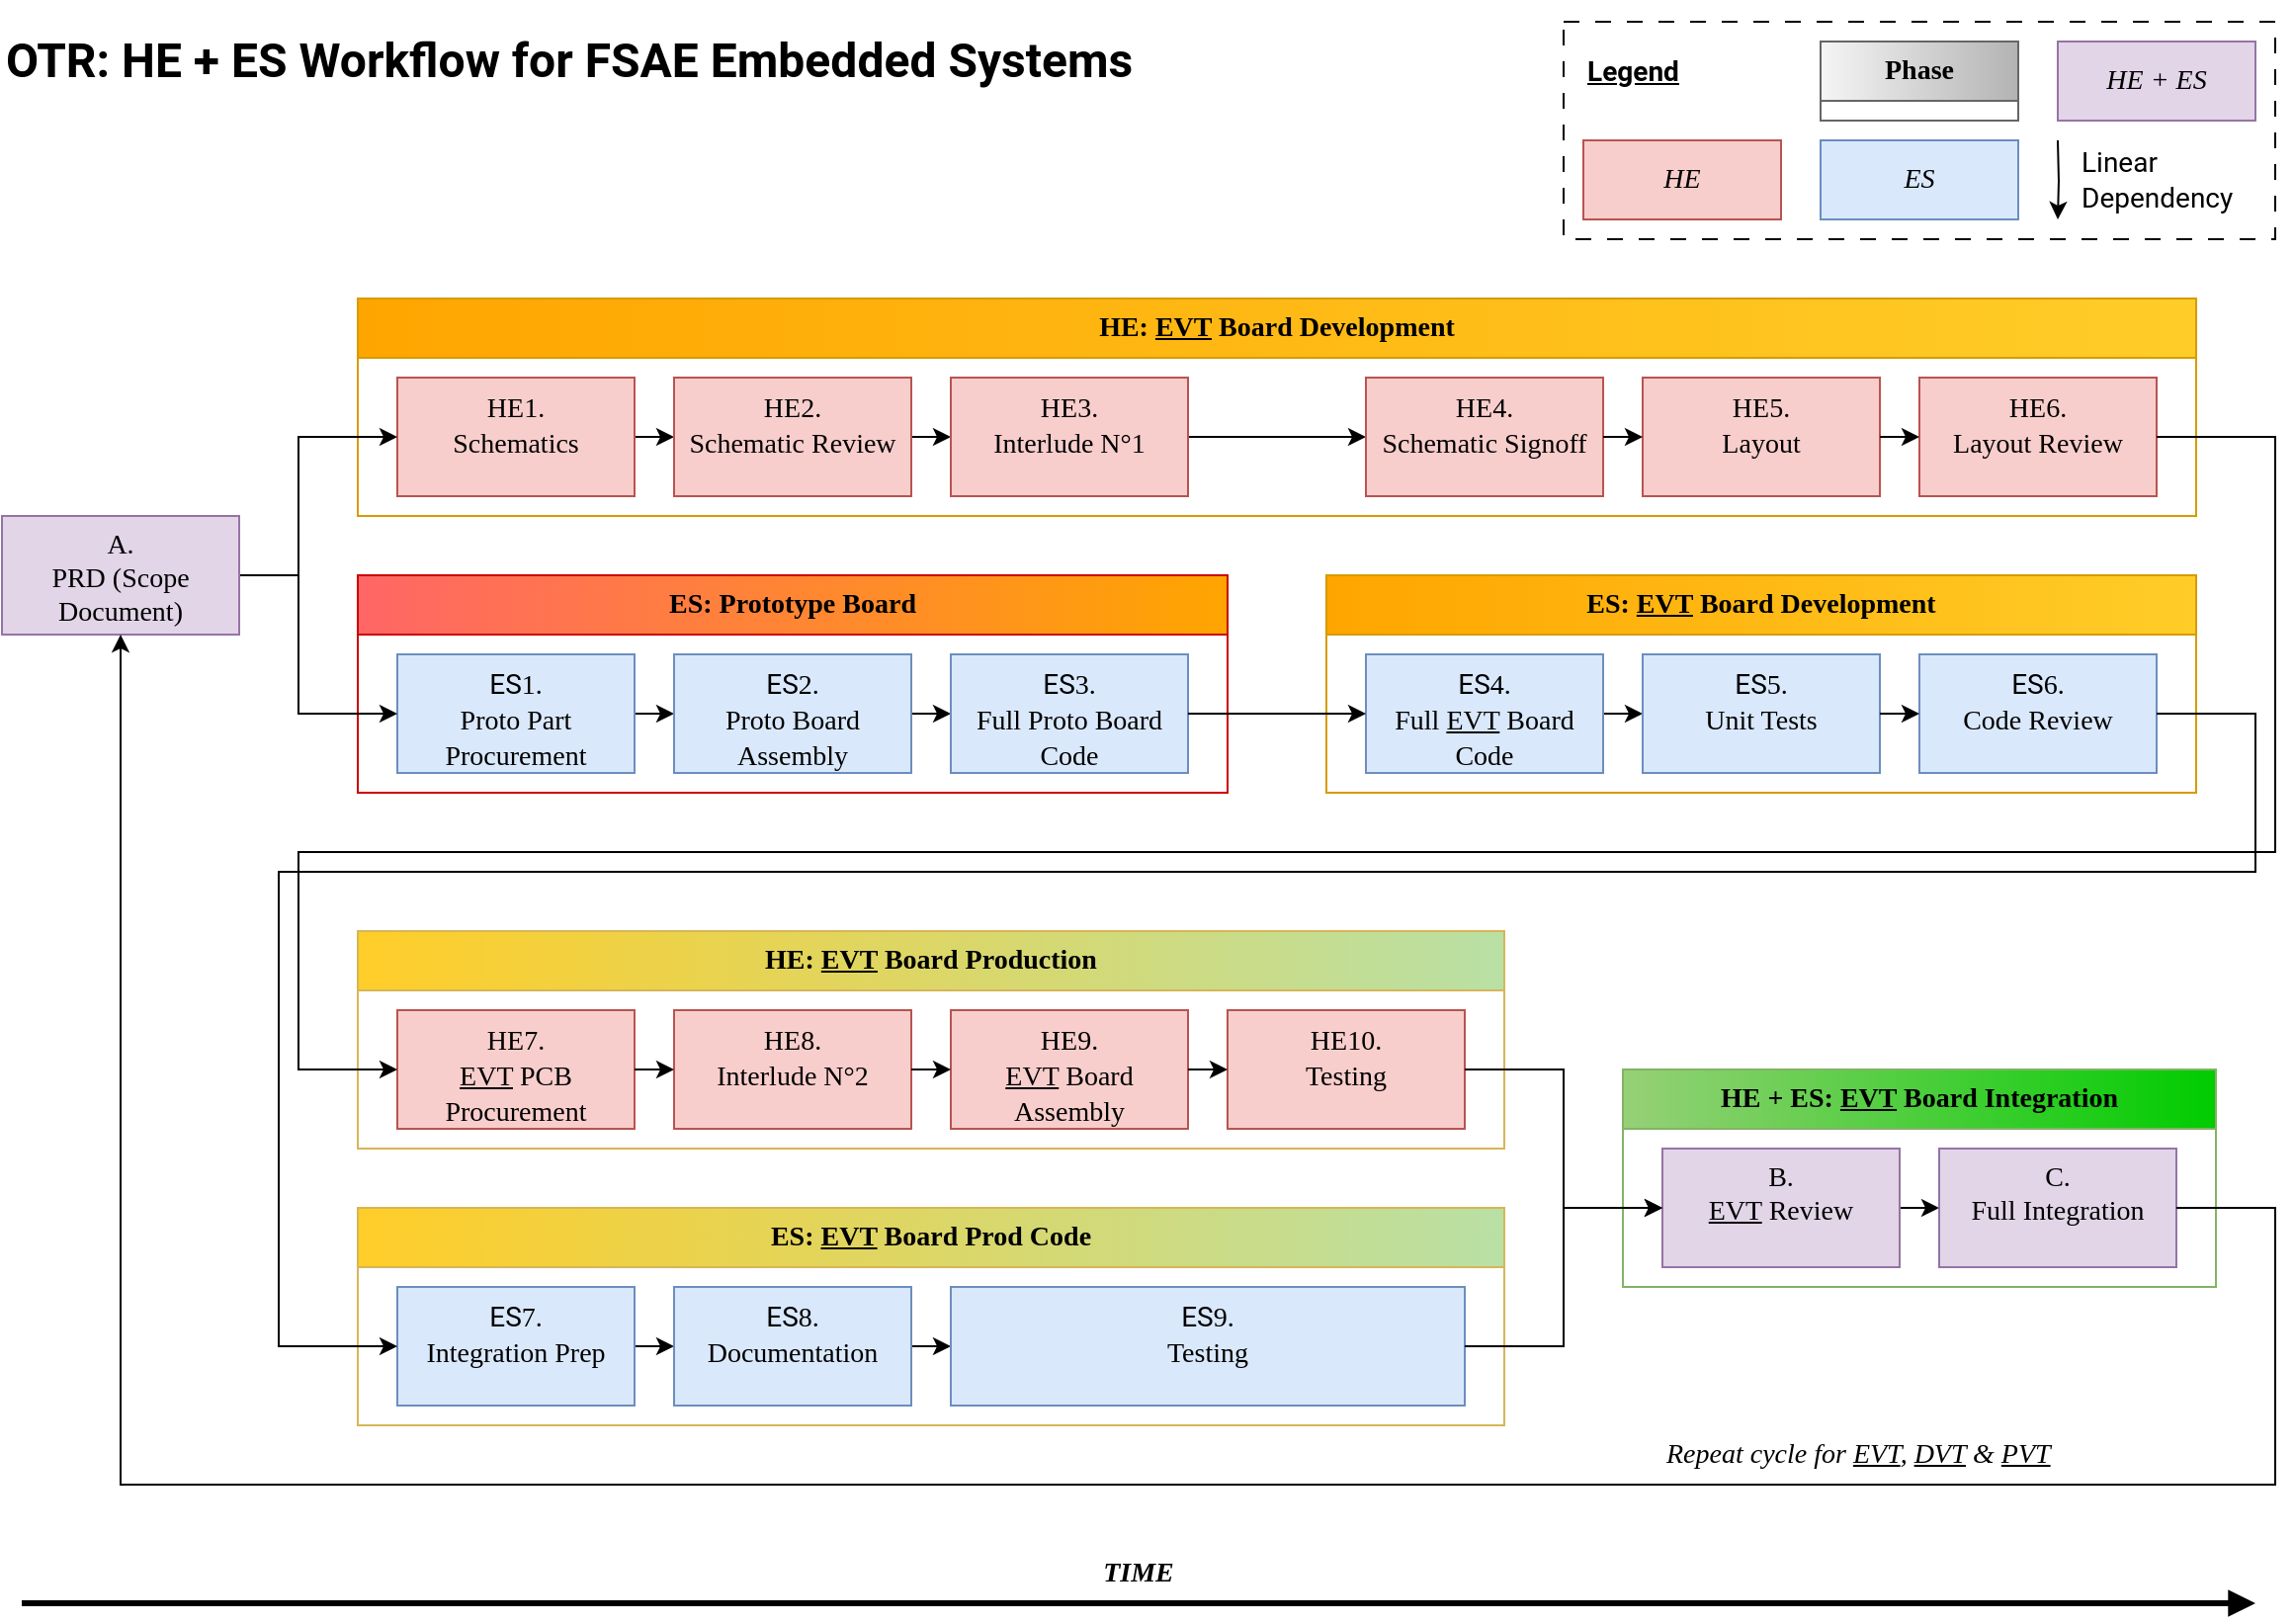 <mxfile version="21.7.2" type="device">
  <diagram name="Page-1" id="mjspA0PIAPkoLd376Tkk">
    <mxGraphModel dx="1434" dy="746" grid="1" gridSize="10" guides="1" tooltips="1" connect="1" arrows="1" fold="1" page="1" pageScale="1" pageWidth="1169" pageHeight="827" math="0" shadow="0">
      <root>
        <mxCell id="0" />
        <mxCell id="1" parent="0" />
        <mxCell id="IAMInaEh3-bJ36sQtGoJ-46" value="ES: Prototype Board" style="swimlane;whiteSpace=wrap;html=1;fontSize=14;fontFamily=JetBrains Mono;fontSource=https%3A%2F%2Ffonts.googleapis.com%2Fcss%3Ffamily%3DJetBrains%2BMono;fillColor=#FFA500;strokeColor=#CC0000;startSize=30;gradientColor=#FF6666;gradientDirection=west;" parent="1" vertex="1">
          <mxGeometry x="190" y="290" width="440" height="110" as="geometry" />
        </mxCell>
        <mxCell id="IAMInaEh3-bJ36sQtGoJ-47" style="edgeStyle=orthogonalEdgeStyle;rounded=0;orthogonalLoop=1;jettySize=auto;html=1;exitX=1;exitY=0.5;exitDx=0;exitDy=0;entryX=0;entryY=0.5;entryDx=0;entryDy=0;" parent="IAMInaEh3-bJ36sQtGoJ-46" edge="1">
          <mxGeometry relative="1" as="geometry">
            <mxPoint x="140" y="70" as="sourcePoint" />
          </mxGeometry>
        </mxCell>
        <mxCell id="IAMInaEh3-bJ36sQtGoJ-49" style="edgeStyle=orthogonalEdgeStyle;rounded=0;orthogonalLoop=1;jettySize=auto;html=1;exitX=1;exitY=0.5;exitDx=0;exitDy=0;entryX=0;entryY=0.5;entryDx=0;entryDy=0;" parent="IAMInaEh3-bJ36sQtGoJ-46" edge="1">
          <mxGeometry relative="1" as="geometry">
            <mxPoint x="280" y="70" as="sourcePoint" />
          </mxGeometry>
        </mxCell>
        <mxCell id="IAMInaEh3-bJ36sQtGoJ-51" style="edgeStyle=orthogonalEdgeStyle;rounded=0;orthogonalLoop=1;jettySize=auto;html=1;exitX=1;exitY=0.5;exitDx=0;exitDy=0;entryX=0;entryY=0.5;entryDx=0;entryDy=0;" parent="IAMInaEh3-bJ36sQtGoJ-46" edge="1">
          <mxGeometry relative="1" as="geometry">
            <mxPoint x="420" y="70" as="sourcePoint" />
          </mxGeometry>
        </mxCell>
        <mxCell id="IAMInaEh3-bJ36sQtGoJ-54" style="edgeStyle=orthogonalEdgeStyle;rounded=0;orthogonalLoop=1;jettySize=auto;html=1;exitX=1;exitY=0.5;exitDx=0;exitDy=0;entryX=0;entryY=0.5;entryDx=0;entryDy=0;" parent="IAMInaEh3-bJ36sQtGoJ-46" edge="1">
          <mxGeometry relative="1" as="geometry">
            <mxPoint x="140" y="70" as="sourcePoint" />
          </mxGeometry>
        </mxCell>
        <mxCell id="IAMInaEh3-bJ36sQtGoJ-55" style="edgeStyle=orthogonalEdgeStyle;rounded=0;orthogonalLoop=1;jettySize=auto;html=1;exitX=1;exitY=0.5;exitDx=0;exitDy=0;entryX=0;entryY=0.5;entryDx=0;entryDy=0;" parent="IAMInaEh3-bJ36sQtGoJ-46" edge="1">
          <mxGeometry relative="1" as="geometry">
            <mxPoint x="280" y="70" as="sourcePoint" />
          </mxGeometry>
        </mxCell>
        <mxCell id="IAMInaEh3-bJ36sQtGoJ-56" style="edgeStyle=orthogonalEdgeStyle;rounded=0;orthogonalLoop=1;jettySize=auto;html=1;exitX=1;exitY=0.5;exitDx=0;exitDy=0;entryX=0;entryY=0.5;entryDx=0;entryDy=0;" parent="IAMInaEh3-bJ36sQtGoJ-46" edge="1">
          <mxGeometry relative="1" as="geometry">
            <mxPoint x="420" y="70" as="sourcePoint" />
          </mxGeometry>
        </mxCell>
        <mxCell id="gZYuaLEMHwlyxASo5A55-27" style="edgeStyle=orthogonalEdgeStyle;rounded=0;orthogonalLoop=1;jettySize=auto;html=1;exitX=1;exitY=0.5;exitDx=0;exitDy=0;entryX=0;entryY=0.5;entryDx=0;entryDy=0;" parent="IAMInaEh3-bJ36sQtGoJ-46" source="IAMInaEh3-bJ36sQtGoJ-8" target="IAMInaEh3-bJ36sQtGoJ-69" edge="1">
          <mxGeometry relative="1" as="geometry" />
        </mxCell>
        <mxCell id="IAMInaEh3-bJ36sQtGoJ-8" value="&lt;div&gt;ES&lt;font data-font-src=&quot;https://fonts.googleapis.com/css?family=JetBrains+Mono&quot; face=&quot;JetBrains Mono&quot; style=&quot;font-size: 14px;&quot;&gt;1.&lt;/font&gt;&lt;/div&gt;&lt;div&gt;&lt;font data-font-src=&quot;https://fonts.googleapis.com/css?family=JetBrains+Mono&quot; face=&quot;JetBrains Mono&quot; style=&quot;font-size: 14px;&quot;&gt;Proto Part Procurement&lt;br&gt;&lt;/font&gt;&lt;/div&gt;" style="rounded=0;whiteSpace=wrap;html=1;fontFamily=Roboto;fontSource=https%3A%2F%2Ffonts.googleapis.com%2Fcss%3Ffamily%3DRoboto;fontSize=14;fillColor=#dae8fc;strokeColor=#6c8ebf;spacingRight=1;spacingBottom=0;spacingLeft=1;verticalAlign=top;spacing=2;" parent="IAMInaEh3-bJ36sQtGoJ-46" vertex="1">
          <mxGeometry x="20" y="40" width="120" height="60" as="geometry" />
        </mxCell>
        <mxCell id="IAMInaEh3-bJ36sQtGoJ-77" style="edgeStyle=orthogonalEdgeStyle;rounded=0;orthogonalLoop=1;jettySize=auto;html=1;exitX=1;exitY=0.5;exitDx=0;exitDy=0;entryX=0;entryY=0.5;entryDx=0;entryDy=0;" parent="IAMInaEh3-bJ36sQtGoJ-46" source="IAMInaEh3-bJ36sQtGoJ-69" target="IAMInaEh3-bJ36sQtGoJ-76" edge="1">
          <mxGeometry relative="1" as="geometry" />
        </mxCell>
        <mxCell id="IAMInaEh3-bJ36sQtGoJ-69" value="&lt;div&gt;ES&lt;font data-font-src=&quot;https://fonts.googleapis.com/css?family=JetBrains+Mono&quot; face=&quot;JetBrains Mono&quot; style=&quot;font-size: 14px;&quot;&gt;2.&lt;/font&gt;&lt;/div&gt;&lt;div&gt;&lt;font data-font-src=&quot;https://fonts.googleapis.com/css?family=JetBrains+Mono&quot; face=&quot;JetBrains Mono&quot; style=&quot;font-size: 14px;&quot;&gt;Proto Board Assembly&lt;/font&gt;&lt;/div&gt;" style="rounded=0;whiteSpace=wrap;html=1;fontFamily=Roboto;fontSource=https%3A%2F%2Ffonts.googleapis.com%2Fcss%3Ffamily%3DRoboto;fontSize=14;fillColor=#dae8fc;strokeColor=#6c8ebf;spacingRight=1;spacingBottom=0;spacingLeft=1;verticalAlign=top;spacing=2;" parent="IAMInaEh3-bJ36sQtGoJ-46" vertex="1">
          <mxGeometry x="160" y="40" width="120" height="60" as="geometry" />
        </mxCell>
        <mxCell id="IAMInaEh3-bJ36sQtGoJ-76" value="&lt;div&gt;ES&lt;font data-font-src=&quot;https://fonts.googleapis.com/css?family=JetBrains+Mono&quot; face=&quot;JetBrains Mono&quot; style=&quot;font-size: 14px;&quot;&gt;3.&lt;/font&gt;&lt;/div&gt;&lt;div&gt;&lt;font data-font-src=&quot;https://fonts.googleapis.com/css?family=JetBrains+Mono&quot; face=&quot;JetBrains Mono&quot; style=&quot;font-size: 14px;&quot;&gt;Full Proto Board Code&lt;/font&gt;&lt;/div&gt;" style="rounded=0;whiteSpace=wrap;html=1;fontFamily=Roboto;fontSource=https%3A%2F%2Ffonts.googleapis.com%2Fcss%3Ffamily%3DRoboto;fontSize=14;fillColor=#dae8fc;strokeColor=#6c8ebf;spacingRight=1;spacingBottom=0;spacingLeft=1;verticalAlign=top;spacing=2;" parent="IAMInaEh3-bJ36sQtGoJ-46" vertex="1">
          <mxGeometry x="300" y="40" width="120" height="60" as="geometry" />
        </mxCell>
        <mxCell id="IAMInaEh3-bJ36sQtGoJ-81" style="edgeStyle=orthogonalEdgeStyle;rounded=0;orthogonalLoop=1;jettySize=auto;html=1;exitX=1;exitY=0.5;exitDx=0;exitDy=0;entryX=0;entryY=0.5;entryDx=0;entryDy=0;" parent="IAMInaEh3-bJ36sQtGoJ-46" edge="1">
          <mxGeometry relative="1" as="geometry">
            <mxPoint x="720" y="70" as="targetPoint" />
          </mxGeometry>
        </mxCell>
        <mxCell id="IAMInaEh3-bJ36sQtGoJ-7" value="HE: &lt;u&gt;EVT&lt;/u&gt; &lt;font face=&quot;JetBrains Mono&quot;&gt;Board&lt;/font&gt; Development" style="swimlane;whiteSpace=wrap;html=1;fontSize=14;fontFamily=JetBrains Mono;fontSource=https%3A%2F%2Ffonts.googleapis.com%2Fcss%3Ffamily%3DJetBrains%2BMono;fillColor=#ffcd28;strokeColor=#d79b00;startSize=30;gradientColor=#FFA500;gradientDirection=west;" parent="1" vertex="1">
          <mxGeometry x="190" y="150" width="930" height="110" as="geometry" />
        </mxCell>
        <mxCell id="IAMInaEh3-bJ36sQtGoJ-29" style="edgeStyle=orthogonalEdgeStyle;rounded=0;orthogonalLoop=1;jettySize=auto;html=1;exitX=1;exitY=0.5;exitDx=0;exitDy=0;entryX=0;entryY=0.5;entryDx=0;entryDy=0;" parent="IAMInaEh3-bJ36sQtGoJ-7" source="IAMInaEh3-bJ36sQtGoJ-3" target="IAMInaEh3-bJ36sQtGoJ-26" edge="1">
          <mxGeometry relative="1" as="geometry" />
        </mxCell>
        <mxCell id="IAMInaEh3-bJ36sQtGoJ-3" value="&lt;div&gt;&lt;font data-font-src=&quot;https://fonts.googleapis.com/css?family=JetBrains+Mono&quot; face=&quot;JetBrains Mono&quot; style=&quot;font-size: 14px;&quot;&gt;HE1.&lt;/font&gt;&lt;/div&gt;&lt;div&gt;&lt;font data-font-src=&quot;https://fonts.googleapis.com/css?family=JetBrains+Mono&quot; face=&quot;JetBrains Mono&quot; style=&quot;font-size: 14px;&quot;&gt;Schematics&lt;/font&gt;&lt;/div&gt;" style="rounded=0;whiteSpace=wrap;html=1;fontFamily=Roboto;fontSource=https%3A%2F%2Ffonts.googleapis.com%2Fcss%3Ffamily%3DRoboto;fontSize=14;fillColor=#f8cecc;strokeColor=#b85450;spacingRight=1;spacingBottom=0;spacingLeft=1;verticalAlign=top;spacing=2;" parent="IAMInaEh3-bJ36sQtGoJ-7" vertex="1">
          <mxGeometry x="20" y="40" width="120" height="60" as="geometry" />
        </mxCell>
        <mxCell id="IAMInaEh3-bJ36sQtGoJ-30" style="edgeStyle=orthogonalEdgeStyle;rounded=0;orthogonalLoop=1;jettySize=auto;html=1;exitX=1;exitY=0.5;exitDx=0;exitDy=0;entryX=0;entryY=0.5;entryDx=0;entryDy=0;" parent="IAMInaEh3-bJ36sQtGoJ-7" source="IAMInaEh3-bJ36sQtGoJ-26" target="IAMInaEh3-bJ36sQtGoJ-27" edge="1">
          <mxGeometry relative="1" as="geometry" />
        </mxCell>
        <mxCell id="IAMInaEh3-bJ36sQtGoJ-26" value="&lt;div&gt;&lt;font data-font-src=&quot;https://fonts.googleapis.com/css?family=JetBrains+Mono&quot; face=&quot;JetBrains Mono&quot; style=&quot;font-size: 14px;&quot;&gt;HE2.&lt;/font&gt;&lt;/div&gt;&lt;div&gt;&lt;font data-font-src=&quot;https://fonts.googleapis.com/css?family=JetBrains+Mono&quot; face=&quot;JetBrains Mono&quot; style=&quot;font-size: 14px;&quot;&gt;Schematic Review&lt;/font&gt;&lt;/div&gt;" style="rounded=0;whiteSpace=wrap;html=1;fontFamily=Roboto;fontSource=https%3A%2F%2Ffonts.googleapis.com%2Fcss%3Ffamily%3DRoboto;fontSize=14;fillColor=#f8cecc;strokeColor=#b85450;spacingRight=1;spacingBottom=0;spacingLeft=1;verticalAlign=top;spacing=2;" parent="IAMInaEh3-bJ36sQtGoJ-7" vertex="1">
          <mxGeometry x="160" y="40" width="120" height="60" as="geometry" />
        </mxCell>
        <mxCell id="IAMInaEh3-bJ36sQtGoJ-35" style="edgeStyle=orthogonalEdgeStyle;rounded=0;orthogonalLoop=1;jettySize=auto;html=1;exitX=1;exitY=0.5;exitDx=0;exitDy=0;entryX=0;entryY=0.5;entryDx=0;entryDy=0;" parent="IAMInaEh3-bJ36sQtGoJ-7" source="IAMInaEh3-bJ36sQtGoJ-27" target="IAMInaEh3-bJ36sQtGoJ-28" edge="1">
          <mxGeometry relative="1" as="geometry" />
        </mxCell>
        <mxCell id="IAMInaEh3-bJ36sQtGoJ-27" value="&lt;div&gt;&lt;font face=&quot;JetBrains Mono&quot;&gt;HE3.&lt;/font&gt;&lt;/div&gt;&lt;div&gt;&lt;font face=&quot;JetBrains Mono&quot;&gt;Interlude N°1&lt;/font&gt;&lt;/div&gt;" style="rounded=0;whiteSpace=wrap;html=1;fontFamily=Roboto;fontSource=https%3A%2F%2Ffonts.googleapis.com%2Fcss%3Ffamily%3DRoboto;fontSize=14;fillColor=#f8cecc;strokeColor=#b85450;spacingRight=1;spacingBottom=0;spacingLeft=1;verticalAlign=top;spacing=2;" parent="IAMInaEh3-bJ36sQtGoJ-7" vertex="1">
          <mxGeometry x="300" y="40" width="120" height="60" as="geometry" />
        </mxCell>
        <mxCell id="IAMInaEh3-bJ36sQtGoJ-28" value="&lt;div&gt;&lt;font face=&quot;JetBrains Mono&quot;&gt;HE4.&lt;/font&gt;&lt;/div&gt;&lt;div&gt;&lt;font face=&quot;JetBrains Mono&quot;&gt;Schematic Signoff&lt;/font&gt;&lt;/div&gt;" style="rounded=0;whiteSpace=wrap;html=1;fontFamily=Roboto;fontSource=https%3A%2F%2Ffonts.googleapis.com%2Fcss%3Ffamily%3DRoboto;fontSize=14;fillColor=#f8cecc;strokeColor=#b85450;spacingRight=1;spacingBottom=0;spacingLeft=1;verticalAlign=top;spacing=2;" parent="IAMInaEh3-bJ36sQtGoJ-7" vertex="1">
          <mxGeometry x="510" y="40" width="120" height="60" as="geometry" />
        </mxCell>
        <mxCell id="IAMInaEh3-bJ36sQtGoJ-33" value="&lt;div&gt;&lt;font face=&quot;JetBrains Mono&quot;&gt;HE5.&lt;/font&gt;&lt;/div&gt;&lt;div&gt;&lt;font face=&quot;JetBrains Mono&quot;&gt;Layout&lt;/font&gt;&lt;/div&gt;" style="rounded=0;whiteSpace=wrap;html=1;fontFamily=Roboto;fontSource=https%3A%2F%2Ffonts.googleapis.com%2Fcss%3Ffamily%3DRoboto;fontSize=14;fillColor=#f8cecc;strokeColor=#b85450;spacingRight=1;spacingBottom=0;spacingLeft=1;verticalAlign=top;spacing=2;" parent="IAMInaEh3-bJ36sQtGoJ-7" vertex="1">
          <mxGeometry x="650" y="40" width="120" height="60" as="geometry" />
        </mxCell>
        <mxCell id="IAMInaEh3-bJ36sQtGoJ-36" style="edgeStyle=orthogonalEdgeStyle;rounded=0;orthogonalLoop=1;jettySize=auto;html=1;exitX=1;exitY=0.5;exitDx=0;exitDy=0;entryX=0;entryY=0.5;entryDx=0;entryDy=0;" parent="IAMInaEh3-bJ36sQtGoJ-7" source="IAMInaEh3-bJ36sQtGoJ-28" target="IAMInaEh3-bJ36sQtGoJ-33" edge="1">
          <mxGeometry relative="1" as="geometry" />
        </mxCell>
        <mxCell id="IAMInaEh3-bJ36sQtGoJ-34" value="&lt;div&gt;&lt;font face=&quot;JetBrains Mono&quot;&gt;HE6.&lt;/font&gt;&lt;/div&gt;&lt;div&gt;&lt;font face=&quot;JetBrains Mono&quot;&gt;Layout Review&lt;/font&gt;&lt;/div&gt;" style="rounded=0;whiteSpace=wrap;html=1;fontFamily=Roboto;fontSource=https%3A%2F%2Ffonts.googleapis.com%2Fcss%3Ffamily%3DRoboto;fontSize=14;fillColor=#f8cecc;strokeColor=#b85450;spacingRight=1;spacingBottom=0;spacingLeft=1;verticalAlign=top;spacing=2;" parent="IAMInaEh3-bJ36sQtGoJ-7" vertex="1">
          <mxGeometry x="790" y="40" width="120" height="60" as="geometry" />
        </mxCell>
        <mxCell id="IAMInaEh3-bJ36sQtGoJ-37" style="edgeStyle=orthogonalEdgeStyle;rounded=0;orthogonalLoop=1;jettySize=auto;html=1;exitX=1;exitY=0.5;exitDx=0;exitDy=0;entryX=0;entryY=0.5;entryDx=0;entryDy=0;" parent="IAMInaEh3-bJ36sQtGoJ-7" source="IAMInaEh3-bJ36sQtGoJ-33" target="IAMInaEh3-bJ36sQtGoJ-34" edge="1">
          <mxGeometry relative="1" as="geometry" />
        </mxCell>
        <mxCell id="IAMInaEh3-bJ36sQtGoJ-58" value="HE: &lt;u&gt;EVT&lt;/u&gt; &lt;font face=&quot;JetBrains Mono&quot;&gt;Board Production&lt;br&gt;&lt;/font&gt;" style="swimlane;whiteSpace=wrap;html=1;fontSize=14;fontFamily=JetBrains Mono;fontSource=https%3A%2F%2Ffonts.googleapis.com%2Fcss%3Ffamily%3DJetBrains%2BMono;fillColor=#B9E0A5;strokeColor=#d6b656;startSize=30;gradientColor=#FFCD28;gradientDirection=west;" parent="1" vertex="1">
          <mxGeometry x="190" y="470" width="580" height="110" as="geometry" />
        </mxCell>
        <mxCell id="IAMInaEh3-bJ36sQtGoJ-59" style="edgeStyle=orthogonalEdgeStyle;rounded=0;orthogonalLoop=1;jettySize=auto;html=1;exitX=1;exitY=0.5;exitDx=0;exitDy=0;entryX=0;entryY=0.5;entryDx=0;entryDy=0;" parent="IAMInaEh3-bJ36sQtGoJ-58" edge="1">
          <mxGeometry relative="1" as="geometry">
            <mxPoint x="140" y="70" as="sourcePoint" />
          </mxGeometry>
        </mxCell>
        <mxCell id="IAMInaEh3-bJ36sQtGoJ-60" style="edgeStyle=orthogonalEdgeStyle;rounded=0;orthogonalLoop=1;jettySize=auto;html=1;exitX=1;exitY=0.5;exitDx=0;exitDy=0;entryX=0;entryY=0.5;entryDx=0;entryDy=0;" parent="IAMInaEh3-bJ36sQtGoJ-58" edge="1">
          <mxGeometry relative="1" as="geometry">
            <mxPoint x="280" y="70" as="sourcePoint" />
          </mxGeometry>
        </mxCell>
        <mxCell id="IAMInaEh3-bJ36sQtGoJ-61" style="edgeStyle=orthogonalEdgeStyle;rounded=0;orthogonalLoop=1;jettySize=auto;html=1;exitX=1;exitY=0.5;exitDx=0;exitDy=0;entryX=0;entryY=0.5;entryDx=0;entryDy=0;" parent="IAMInaEh3-bJ36sQtGoJ-58" edge="1">
          <mxGeometry relative="1" as="geometry">
            <mxPoint x="420" y="70" as="sourcePoint" />
          </mxGeometry>
        </mxCell>
        <mxCell id="IAMInaEh3-bJ36sQtGoJ-62" value="&lt;div&gt;&lt;font face=&quot;JetBrains Mono&quot;&gt;HE7.&lt;/font&gt;&lt;/div&gt;&lt;div&gt;&lt;font face=&quot;JetBrains Mono&quot;&gt;&lt;u&gt;EVT&lt;/u&gt; PCB Procurement&lt;br&gt;&lt;/font&gt;&lt;/div&gt;" style="rounded=0;whiteSpace=wrap;html=1;fontFamily=Roboto;fontSource=https%3A%2F%2Ffonts.googleapis.com%2Fcss%3Ffamily%3DRoboto;fontSize=14;fillColor=#f8cecc;strokeColor=#b85450;spacingRight=1;spacingBottom=0;spacingLeft=1;verticalAlign=top;spacing=2;" parent="IAMInaEh3-bJ36sQtGoJ-58" vertex="1">
          <mxGeometry x="20" y="40" width="120" height="60" as="geometry" />
        </mxCell>
        <mxCell id="IAMInaEh3-bJ36sQtGoJ-63" value="&lt;div&gt;&lt;font face=&quot;JetBrains Mono&quot;&gt;HE8.&lt;/font&gt;&lt;/div&gt;&lt;div&gt;&lt;font face=&quot;JetBrains Mono&quot;&gt;Interlude N°2&lt;/font&gt;&lt;/div&gt;" style="rounded=0;whiteSpace=wrap;html=1;fontFamily=Roboto;fontSource=https%3A%2F%2Ffonts.googleapis.com%2Fcss%3Ffamily%3DRoboto;fontSize=14;fillColor=#f8cecc;strokeColor=#b85450;spacingRight=1;spacingBottom=0;spacingLeft=1;verticalAlign=top;spacing=2;" parent="IAMInaEh3-bJ36sQtGoJ-58" vertex="1">
          <mxGeometry x="160" y="40" width="120" height="60" as="geometry" />
        </mxCell>
        <mxCell id="IAMInaEh3-bJ36sQtGoJ-64" style="edgeStyle=orthogonalEdgeStyle;rounded=0;orthogonalLoop=1;jettySize=auto;html=1;exitX=1;exitY=0.5;exitDx=0;exitDy=0;entryX=0;entryY=0.5;entryDx=0;entryDy=0;" parent="IAMInaEh3-bJ36sQtGoJ-58" source="IAMInaEh3-bJ36sQtGoJ-62" target="IAMInaEh3-bJ36sQtGoJ-63" edge="1">
          <mxGeometry relative="1" as="geometry" />
        </mxCell>
        <mxCell id="IAMInaEh3-bJ36sQtGoJ-65" value="&lt;div&gt;&lt;font face=&quot;JetBrains Mono&quot;&gt;HE9.&lt;/font&gt;&lt;/div&gt;&lt;div&gt;&lt;font face=&quot;JetBrains Mono&quot;&gt;&lt;u&gt;EVT&lt;/u&gt; Board &lt;/font&gt;&lt;font face=&quot;JetBrains Mono&quot;&gt;Assembly&lt;/font&gt;&lt;/div&gt;" style="rounded=0;whiteSpace=wrap;html=1;fontFamily=Roboto;fontSource=https%3A%2F%2Ffonts.googleapis.com%2Fcss%3Ffamily%3DRoboto;fontSize=14;fillColor=#f8cecc;strokeColor=#b85450;spacingRight=1;spacingBottom=0;spacingLeft=1;verticalAlign=top;spacing=2;" parent="IAMInaEh3-bJ36sQtGoJ-58" vertex="1">
          <mxGeometry x="300" y="40" width="120" height="60" as="geometry" />
        </mxCell>
        <mxCell id="IAMInaEh3-bJ36sQtGoJ-66" style="edgeStyle=orthogonalEdgeStyle;rounded=0;orthogonalLoop=1;jettySize=auto;html=1;exitX=1;exitY=0.5;exitDx=0;exitDy=0;entryX=0;entryY=0.5;entryDx=0;entryDy=0;" parent="IAMInaEh3-bJ36sQtGoJ-58" source="IAMInaEh3-bJ36sQtGoJ-63" target="IAMInaEh3-bJ36sQtGoJ-65" edge="1">
          <mxGeometry relative="1" as="geometry" />
        </mxCell>
        <mxCell id="IAMInaEh3-bJ36sQtGoJ-67" value="&lt;div&gt;&lt;font face=&quot;JetBrains Mono&quot;&gt;HE10.&lt;/font&gt;&lt;/div&gt;&lt;div&gt;&lt;font face=&quot;JetBrains Mono&quot;&gt;Testing&lt;/font&gt;&lt;/div&gt;" style="rounded=0;whiteSpace=wrap;html=1;fontFamily=Roboto;fontSource=https%3A%2F%2Ffonts.googleapis.com%2Fcss%3Ffamily%3DRoboto;fontSize=14;fillColor=#f8cecc;strokeColor=#b85450;spacingRight=1;spacingBottom=0;spacingLeft=1;verticalAlign=top;spacing=2;" parent="IAMInaEh3-bJ36sQtGoJ-58" vertex="1">
          <mxGeometry x="440" y="40" width="120" height="60" as="geometry" />
        </mxCell>
        <mxCell id="IAMInaEh3-bJ36sQtGoJ-68" style="edgeStyle=orthogonalEdgeStyle;rounded=0;orthogonalLoop=1;jettySize=auto;html=1;exitX=1;exitY=0.5;exitDx=0;exitDy=0;entryX=0;entryY=0.5;entryDx=0;entryDy=0;" parent="IAMInaEh3-bJ36sQtGoJ-58" source="IAMInaEh3-bJ36sQtGoJ-65" target="IAMInaEh3-bJ36sQtGoJ-67" edge="1">
          <mxGeometry relative="1" as="geometry" />
        </mxCell>
        <mxCell id="IAMInaEh3-bJ36sQtGoJ-97" value="ES:&amp;nbsp;&lt;u&gt;EVT&lt;/u&gt; Board Prod Code" style="swimlane;whiteSpace=wrap;html=1;fontSize=14;fontFamily=JetBrains Mono;fontSource=https%3A%2F%2Ffonts.googleapis.com%2Fcss%3Ffamily%3DJetBrains%2BMono;fillColor=#B9E0A5;strokeColor=#d6b656;startSize=30;gradientColor=#FFCD28;gradientDirection=west;" parent="1" vertex="1">
          <mxGeometry x="190" y="610" width="580" height="110" as="geometry" />
        </mxCell>
        <mxCell id="IAMInaEh3-bJ36sQtGoJ-98" style="edgeStyle=orthogonalEdgeStyle;rounded=0;orthogonalLoop=1;jettySize=auto;html=1;exitX=1;exitY=0.5;exitDx=0;exitDy=0;entryX=0;entryY=0.5;entryDx=0;entryDy=0;" parent="IAMInaEh3-bJ36sQtGoJ-97" edge="1">
          <mxGeometry relative="1" as="geometry">
            <mxPoint x="140" y="70" as="sourcePoint" />
          </mxGeometry>
        </mxCell>
        <mxCell id="IAMInaEh3-bJ36sQtGoJ-99" style="edgeStyle=orthogonalEdgeStyle;rounded=0;orthogonalLoop=1;jettySize=auto;html=1;exitX=1;exitY=0.5;exitDx=0;exitDy=0;entryX=0;entryY=0.5;entryDx=0;entryDy=0;" parent="IAMInaEh3-bJ36sQtGoJ-97" edge="1">
          <mxGeometry relative="1" as="geometry">
            <mxPoint x="280" y="70" as="sourcePoint" />
          </mxGeometry>
        </mxCell>
        <mxCell id="IAMInaEh3-bJ36sQtGoJ-100" style="edgeStyle=orthogonalEdgeStyle;rounded=0;orthogonalLoop=1;jettySize=auto;html=1;exitX=1;exitY=0.5;exitDx=0;exitDy=0;entryX=0;entryY=0.5;entryDx=0;entryDy=0;" parent="IAMInaEh3-bJ36sQtGoJ-97" edge="1">
          <mxGeometry relative="1" as="geometry">
            <mxPoint x="420" y="70" as="sourcePoint" />
          </mxGeometry>
        </mxCell>
        <mxCell id="IAMInaEh3-bJ36sQtGoJ-101" style="edgeStyle=orthogonalEdgeStyle;rounded=0;orthogonalLoop=1;jettySize=auto;html=1;exitX=1;exitY=0.5;exitDx=0;exitDy=0;entryX=0;entryY=0.5;entryDx=0;entryDy=0;" parent="IAMInaEh3-bJ36sQtGoJ-97" edge="1">
          <mxGeometry relative="1" as="geometry">
            <mxPoint x="140" y="70" as="sourcePoint" />
          </mxGeometry>
        </mxCell>
        <mxCell id="IAMInaEh3-bJ36sQtGoJ-102" style="edgeStyle=orthogonalEdgeStyle;rounded=0;orthogonalLoop=1;jettySize=auto;html=1;exitX=1;exitY=0.5;exitDx=0;exitDy=0;entryX=0;entryY=0.5;entryDx=0;entryDy=0;" parent="IAMInaEh3-bJ36sQtGoJ-97" edge="1">
          <mxGeometry relative="1" as="geometry">
            <mxPoint x="280" y="70" as="sourcePoint" />
          </mxGeometry>
        </mxCell>
        <mxCell id="IAMInaEh3-bJ36sQtGoJ-103" style="edgeStyle=orthogonalEdgeStyle;rounded=0;orthogonalLoop=1;jettySize=auto;html=1;exitX=1;exitY=0.5;exitDx=0;exitDy=0;entryX=0;entryY=0.5;entryDx=0;entryDy=0;" parent="IAMInaEh3-bJ36sQtGoJ-97" edge="1">
          <mxGeometry relative="1" as="geometry">
            <mxPoint x="420" y="70" as="sourcePoint" />
          </mxGeometry>
        </mxCell>
        <mxCell id="IAMInaEh3-bJ36sQtGoJ-104" style="edgeStyle=orthogonalEdgeStyle;rounded=0;orthogonalLoop=1;jettySize=auto;html=1;exitX=1;exitY=0.5;exitDx=0;exitDy=0;entryX=0;entryY=0.5;entryDx=0;entryDy=0;" parent="IAMInaEh3-bJ36sQtGoJ-97" source="IAMInaEh3-bJ36sQtGoJ-105" target="IAMInaEh3-bJ36sQtGoJ-107" edge="1">
          <mxGeometry relative="1" as="geometry" />
        </mxCell>
        <mxCell id="IAMInaEh3-bJ36sQtGoJ-105" value="&lt;div&gt;ES&lt;font data-font-src=&quot;https://fonts.googleapis.com/css?family=JetBrains+Mono&quot; face=&quot;JetBrains Mono&quot; style=&quot;font-size: 14px;&quot;&gt;7.&lt;/font&gt;&lt;/div&gt;&lt;div&gt;&lt;font data-font-src=&quot;https://fonts.googleapis.com/css?family=JetBrains+Mono&quot; face=&quot;JetBrains Mono&quot; style=&quot;font-size: 14px;&quot;&gt;Integration Prep&lt;br&gt;&lt;/font&gt;&lt;/div&gt;" style="rounded=0;whiteSpace=wrap;html=1;fontFamily=Roboto;fontSource=https%3A%2F%2Ffonts.googleapis.com%2Fcss%3Ffamily%3DRoboto;fontSize=14;fillColor=#dae8fc;strokeColor=#6c8ebf;spacingRight=1;spacingBottom=0;spacingLeft=1;verticalAlign=top;spacing=2;" parent="IAMInaEh3-bJ36sQtGoJ-97" vertex="1">
          <mxGeometry x="20" y="40" width="120" height="60" as="geometry" />
        </mxCell>
        <mxCell id="IAMInaEh3-bJ36sQtGoJ-106" style="edgeStyle=orthogonalEdgeStyle;rounded=0;orthogonalLoop=1;jettySize=auto;html=1;exitX=1;exitY=0.5;exitDx=0;exitDy=0;entryX=0;entryY=0.5;entryDx=0;entryDy=0;" parent="IAMInaEh3-bJ36sQtGoJ-97" source="IAMInaEh3-bJ36sQtGoJ-107" target="IAMInaEh3-bJ36sQtGoJ-109" edge="1">
          <mxGeometry relative="1" as="geometry" />
        </mxCell>
        <mxCell id="IAMInaEh3-bJ36sQtGoJ-107" value="&lt;div&gt;ES&lt;font data-font-src=&quot;https://fonts.googleapis.com/css?family=JetBrains+Mono&quot; face=&quot;JetBrains Mono&quot; style=&quot;font-size: 14px;&quot;&gt;8.&lt;/font&gt;&lt;/div&gt;&lt;div&gt;&lt;font data-font-src=&quot;https://fonts.googleapis.com/css?family=JetBrains+Mono&quot; face=&quot;JetBrains Mono&quot; style=&quot;font-size: 14px;&quot;&gt;Documentation&lt;br&gt;&lt;/font&gt;&lt;/div&gt;" style="rounded=0;whiteSpace=wrap;html=1;fontFamily=Roboto;fontSource=https%3A%2F%2Ffonts.googleapis.com%2Fcss%3Ffamily%3DRoboto;fontSize=14;fillColor=#dae8fc;strokeColor=#6c8ebf;spacingRight=1;spacingBottom=0;spacingLeft=1;verticalAlign=top;spacing=2;" parent="IAMInaEh3-bJ36sQtGoJ-97" vertex="1">
          <mxGeometry x="160" y="40" width="120" height="60" as="geometry" />
        </mxCell>
        <mxCell id="IAMInaEh3-bJ36sQtGoJ-109" value="&lt;div&gt;ES&lt;font data-font-src=&quot;https://fonts.googleapis.com/css?family=JetBrains+Mono&quot; face=&quot;JetBrains Mono&quot; style=&quot;font-size: 14px;&quot;&gt;9.&lt;/font&gt;&lt;/div&gt;&lt;div&gt;&lt;font data-font-src=&quot;https://fonts.googleapis.com/css?family=JetBrains+Mono&quot; face=&quot;JetBrains Mono&quot; style=&quot;font-size: 14px;&quot;&gt;Testing&lt;br&gt;&lt;/font&gt;&lt;/div&gt;" style="rounded=0;whiteSpace=wrap;html=1;fontFamily=Roboto;fontSource=https%3A%2F%2Ffonts.googleapis.com%2Fcss%3Ffamily%3DRoboto;fontSize=14;fillColor=#dae8fc;strokeColor=#6c8ebf;spacingRight=1;spacingBottom=0;spacingLeft=1;verticalAlign=top;spacing=2;" parent="IAMInaEh3-bJ36sQtGoJ-97" vertex="1">
          <mxGeometry x="300" y="40" width="260" height="60" as="geometry" />
        </mxCell>
        <mxCell id="IAMInaEh3-bJ36sQtGoJ-110" style="edgeStyle=orthogonalEdgeStyle;rounded=0;orthogonalLoop=1;jettySize=auto;html=1;exitX=1;exitY=0.5;exitDx=0;exitDy=0;entryX=0;entryY=0.5;entryDx=0;entryDy=0;" parent="IAMInaEh3-bJ36sQtGoJ-97" edge="1">
          <mxGeometry relative="1" as="geometry">
            <mxPoint x="580" y="70" as="targetPoint" />
          </mxGeometry>
        </mxCell>
        <mxCell id="IAMInaEh3-bJ36sQtGoJ-112" style="edgeStyle=orthogonalEdgeStyle;rounded=0;orthogonalLoop=1;jettySize=auto;html=1;exitX=1;exitY=0.5;exitDx=0;exitDy=0;entryX=0;entryY=0.5;entryDx=0;entryDy=0;" parent="IAMInaEh3-bJ36sQtGoJ-97" edge="1">
          <mxGeometry relative="1" as="geometry">
            <mxPoint x="720" y="70" as="targetPoint" />
          </mxGeometry>
        </mxCell>
        <mxCell id="gZYuaLEMHwlyxASo5A55-5" value="ES: &lt;u&gt;EVT&lt;/u&gt; Board Development" style="swimlane;whiteSpace=wrap;html=1;fontSize=14;fontFamily=JetBrains Mono;fontSource=https%3A%2F%2Ffonts.googleapis.com%2Fcss%3Ffamily%3DJetBrains%2BMono;fillColor=#FFCD28;strokeColor=#d79b00;startSize=30;gradientColor=#FFA500;gradientDirection=west;" parent="1" vertex="1">
          <mxGeometry x="680" y="290" width="440" height="110" as="geometry" />
        </mxCell>
        <mxCell id="gZYuaLEMHwlyxASo5A55-6" style="edgeStyle=orthogonalEdgeStyle;rounded=0;orthogonalLoop=1;jettySize=auto;html=1;exitX=1;exitY=0.5;exitDx=0;exitDy=0;entryX=0;entryY=0.5;entryDx=0;entryDy=0;" parent="gZYuaLEMHwlyxASo5A55-5" edge="1">
          <mxGeometry relative="1" as="geometry">
            <mxPoint x="140" y="70" as="sourcePoint" />
          </mxGeometry>
        </mxCell>
        <mxCell id="gZYuaLEMHwlyxASo5A55-7" style="edgeStyle=orthogonalEdgeStyle;rounded=0;orthogonalLoop=1;jettySize=auto;html=1;exitX=1;exitY=0.5;exitDx=0;exitDy=0;entryX=0;entryY=0.5;entryDx=0;entryDy=0;" parent="gZYuaLEMHwlyxASo5A55-5" edge="1">
          <mxGeometry relative="1" as="geometry">
            <mxPoint x="280" y="70" as="sourcePoint" />
          </mxGeometry>
        </mxCell>
        <mxCell id="gZYuaLEMHwlyxASo5A55-8" style="edgeStyle=orthogonalEdgeStyle;rounded=0;orthogonalLoop=1;jettySize=auto;html=1;exitX=1;exitY=0.5;exitDx=0;exitDy=0;entryX=0;entryY=0.5;entryDx=0;entryDy=0;" parent="gZYuaLEMHwlyxASo5A55-5" edge="1">
          <mxGeometry relative="1" as="geometry">
            <mxPoint x="420" y="70" as="sourcePoint" />
          </mxGeometry>
        </mxCell>
        <mxCell id="gZYuaLEMHwlyxASo5A55-9" style="edgeStyle=orthogonalEdgeStyle;rounded=0;orthogonalLoop=1;jettySize=auto;html=1;exitX=1;exitY=0.5;exitDx=0;exitDy=0;entryX=0;entryY=0.5;entryDx=0;entryDy=0;" parent="gZYuaLEMHwlyxASo5A55-5" edge="1">
          <mxGeometry relative="1" as="geometry">
            <mxPoint x="140" y="70" as="sourcePoint" />
          </mxGeometry>
        </mxCell>
        <mxCell id="gZYuaLEMHwlyxASo5A55-10" style="edgeStyle=orthogonalEdgeStyle;rounded=0;orthogonalLoop=1;jettySize=auto;html=1;exitX=1;exitY=0.5;exitDx=0;exitDy=0;entryX=0;entryY=0.5;entryDx=0;entryDy=0;" parent="gZYuaLEMHwlyxASo5A55-5" edge="1">
          <mxGeometry relative="1" as="geometry">
            <mxPoint x="280" y="70" as="sourcePoint" />
          </mxGeometry>
        </mxCell>
        <mxCell id="gZYuaLEMHwlyxASo5A55-11" style="edgeStyle=orthogonalEdgeStyle;rounded=0;orthogonalLoop=1;jettySize=auto;html=1;exitX=1;exitY=0.5;exitDx=0;exitDy=0;entryX=0;entryY=0.5;entryDx=0;entryDy=0;" parent="gZYuaLEMHwlyxASo5A55-5" edge="1">
          <mxGeometry relative="1" as="geometry">
            <mxPoint x="420" y="70" as="sourcePoint" />
          </mxGeometry>
        </mxCell>
        <mxCell id="gZYuaLEMHwlyxASo5A55-12" style="edgeStyle=orthogonalEdgeStyle;rounded=0;orthogonalLoop=1;jettySize=auto;html=1;exitX=1;exitY=0.5;exitDx=0;exitDy=0;entryX=0;entryY=0.5;entryDx=0;entryDy=0;" parent="gZYuaLEMHwlyxASo5A55-5" edge="1">
          <mxGeometry relative="1" as="geometry">
            <mxPoint x="140" y="70" as="sourcePoint" />
          </mxGeometry>
        </mxCell>
        <mxCell id="gZYuaLEMHwlyxASo5A55-14" style="edgeStyle=orthogonalEdgeStyle;rounded=0;orthogonalLoop=1;jettySize=auto;html=1;exitX=1;exitY=0.5;exitDx=0;exitDy=0;entryX=0;entryY=0.5;entryDx=0;entryDy=0;" parent="gZYuaLEMHwlyxASo5A55-5" edge="1">
          <mxGeometry relative="1" as="geometry">
            <mxPoint x="280" y="70" as="sourcePoint" />
          </mxGeometry>
        </mxCell>
        <mxCell id="gZYuaLEMHwlyxASo5A55-16" style="edgeStyle=orthogonalEdgeStyle;rounded=0;orthogonalLoop=1;jettySize=auto;html=1;exitX=1;exitY=0.5;exitDx=0;exitDy=0;entryX=0;entryY=0.5;entryDx=0;entryDy=0;" parent="gZYuaLEMHwlyxASo5A55-5" edge="1">
          <mxGeometry relative="1" as="geometry">
            <mxPoint x="420" y="70" as="sourcePoint" />
          </mxGeometry>
        </mxCell>
        <mxCell id="gZYuaLEMHwlyxASo5A55-20" style="edgeStyle=orthogonalEdgeStyle;rounded=0;orthogonalLoop=1;jettySize=auto;html=1;exitX=1;exitY=0.5;exitDx=0;exitDy=0;entryX=0;entryY=0.5;entryDx=0;entryDy=0;" parent="gZYuaLEMHwlyxASo5A55-5" source="gZYuaLEMHwlyxASo5A55-21" target="gZYuaLEMHwlyxASo5A55-22" edge="1">
          <mxGeometry relative="1" as="geometry" />
        </mxCell>
        <mxCell id="gZYuaLEMHwlyxASo5A55-21" value="&lt;div&gt;ES&lt;font data-font-src=&quot;https://fonts.googleapis.com/css?family=JetBrains+Mono&quot; face=&quot;JetBrains Mono&quot; style=&quot;font-size: 14px;&quot;&gt;4.&lt;/font&gt;&lt;/div&gt;&lt;div&gt;&lt;font data-font-src=&quot;https://fonts.googleapis.com/css?family=JetBrains+Mono&quot; face=&quot;JetBrains Mono&quot; style=&quot;font-size: 14px;&quot;&gt;Full &lt;u&gt;EVT&lt;/u&gt; Board Code&lt;/font&gt;&lt;/div&gt;" style="rounded=0;whiteSpace=wrap;html=1;fontFamily=Roboto;fontSource=https%3A%2F%2Ffonts.googleapis.com%2Fcss%3Ffamily%3DRoboto;fontSize=14;fillColor=#dae8fc;strokeColor=#6c8ebf;spacingRight=1;spacingBottom=0;spacingLeft=1;verticalAlign=top;spacing=2;" parent="gZYuaLEMHwlyxASo5A55-5" vertex="1">
          <mxGeometry x="20" y="40" width="120" height="60" as="geometry" />
        </mxCell>
        <mxCell id="gZYuaLEMHwlyxASo5A55-22" value="&lt;div&gt;ES&lt;font face=&quot;JetBrains Mono&quot;&gt;5&lt;/font&gt;&lt;font data-font-src=&quot;https://fonts.googleapis.com/css?family=JetBrains+Mono&quot; face=&quot;JetBrains Mono&quot; style=&quot;font-size: 14px;&quot;&gt;.&lt;/font&gt;&lt;/div&gt;&lt;div&gt;&lt;font data-font-src=&quot;https://fonts.googleapis.com/css?family=JetBrains+Mono&quot; face=&quot;JetBrains Mono&quot; style=&quot;font-size: 14px;&quot;&gt;Unit Tests&lt;/font&gt;&lt;/div&gt;" style="rounded=0;whiteSpace=wrap;html=1;fontFamily=Roboto;fontSource=https%3A%2F%2Ffonts.googleapis.com%2Fcss%3Ffamily%3DRoboto;fontSize=14;fillColor=#dae8fc;strokeColor=#6c8ebf;spacingRight=1;spacingBottom=0;spacingLeft=1;verticalAlign=top;spacing=2;" parent="gZYuaLEMHwlyxASo5A55-5" vertex="1">
          <mxGeometry x="160" y="40" width="120" height="60" as="geometry" />
        </mxCell>
        <mxCell id="gZYuaLEMHwlyxASo5A55-26" value="&lt;div&gt;ES&lt;font data-font-src=&quot;https://fonts.googleapis.com/css?family=JetBrains+Mono&quot; face=&quot;JetBrains Mono&quot; style=&quot;font-size: 14px;&quot;&gt;6.&lt;/font&gt;&lt;/div&gt;&lt;div&gt;&lt;font data-font-src=&quot;https://fonts.googleapis.com/css?family=JetBrains+Mono&quot; face=&quot;JetBrains Mono&quot; style=&quot;font-size: 14px;&quot;&gt;Code Review&lt;br&gt;&lt;/font&gt;&lt;/div&gt;" style="rounded=0;whiteSpace=wrap;html=1;fontFamily=Roboto;fontSource=https%3A%2F%2Ffonts.googleapis.com%2Fcss%3Ffamily%3DRoboto;fontSize=14;fillColor=#dae8fc;strokeColor=#6c8ebf;spacingRight=1;spacingBottom=0;spacingLeft=1;verticalAlign=top;spacing=2;" parent="gZYuaLEMHwlyxASo5A55-5" vertex="1">
          <mxGeometry x="300" y="40" width="120" height="60" as="geometry" />
        </mxCell>
        <mxCell id="gZYuaLEMHwlyxASo5A55-29" style="edgeStyle=orthogonalEdgeStyle;rounded=0;orthogonalLoop=1;jettySize=auto;html=1;exitX=1;exitY=0.5;exitDx=0;exitDy=0;entryX=0;entryY=0.5;entryDx=0;entryDy=0;" parent="gZYuaLEMHwlyxASo5A55-5" source="gZYuaLEMHwlyxASo5A55-22" target="gZYuaLEMHwlyxASo5A55-26" edge="1">
          <mxGeometry relative="1" as="geometry" />
        </mxCell>
        <mxCell id="gZYuaLEMHwlyxASo5A55-32" value="HE + ES: &lt;u&gt;EVT&lt;/u&gt; &lt;font face=&quot;JetBrains Mono&quot;&gt;Board Integration&lt;br&gt;&lt;/font&gt;" style="swimlane;whiteSpace=wrap;html=1;fontSize=14;fontFamily=JetBrains Mono;fontSource=https%3A%2F%2Ffonts.googleapis.com%2Fcss%3Ffamily%3DJetBrains%2BMono;fillColor=#00CC00;strokeColor=#82b366;startSize=30;gradientColor=#97D077;gradientDirection=west;" parent="1" vertex="1">
          <mxGeometry x="830" y="540" width="300" height="110" as="geometry" />
        </mxCell>
        <mxCell id="gZYuaLEMHwlyxASo5A55-33" style="edgeStyle=orthogonalEdgeStyle;rounded=0;orthogonalLoop=1;jettySize=auto;html=1;exitX=1;exitY=0.5;exitDx=0;exitDy=0;entryX=0;entryY=0.5;entryDx=0;entryDy=0;" parent="gZYuaLEMHwlyxASo5A55-32" edge="1">
          <mxGeometry relative="1" as="geometry">
            <mxPoint x="140" y="70" as="sourcePoint" />
          </mxGeometry>
        </mxCell>
        <mxCell id="gZYuaLEMHwlyxASo5A55-34" style="edgeStyle=orthogonalEdgeStyle;rounded=0;orthogonalLoop=1;jettySize=auto;html=1;exitX=1;exitY=0.5;exitDx=0;exitDy=0;entryX=0;entryY=0.5;entryDx=0;entryDy=0;" parent="gZYuaLEMHwlyxASo5A55-32" edge="1">
          <mxGeometry relative="1" as="geometry">
            <mxPoint x="280" y="70" as="sourcePoint" />
          </mxGeometry>
        </mxCell>
        <mxCell id="gZYuaLEMHwlyxASo5A55-35" style="edgeStyle=orthogonalEdgeStyle;rounded=0;orthogonalLoop=1;jettySize=auto;html=1;exitX=1;exitY=0.5;exitDx=0;exitDy=0;entryX=0;entryY=0.5;entryDx=0;entryDy=0;" parent="gZYuaLEMHwlyxASo5A55-32" edge="1">
          <mxGeometry relative="1" as="geometry">
            <mxPoint x="420" y="70" as="sourcePoint" />
          </mxGeometry>
        </mxCell>
        <mxCell id="gZYuaLEMHwlyxASo5A55-38" style="edgeStyle=orthogonalEdgeStyle;rounded=0;orthogonalLoop=1;jettySize=auto;html=1;exitX=1;exitY=0.5;exitDx=0;exitDy=0;entryX=0;entryY=0.5;entryDx=0;entryDy=0;" parent="gZYuaLEMHwlyxASo5A55-32" edge="1">
          <mxGeometry relative="1" as="geometry">
            <mxPoint x="160" y="70" as="targetPoint" />
          </mxGeometry>
        </mxCell>
        <mxCell id="gZYuaLEMHwlyxASo5A55-40" style="edgeStyle=orthogonalEdgeStyle;rounded=0;orthogonalLoop=1;jettySize=auto;html=1;exitX=1;exitY=0.5;exitDx=0;exitDy=0;entryX=0;entryY=0.5;entryDx=0;entryDy=0;" parent="gZYuaLEMHwlyxASo5A55-32" edge="1">
          <mxGeometry relative="1" as="geometry">
            <mxPoint x="280" y="70" as="sourcePoint" />
          </mxGeometry>
        </mxCell>
        <mxCell id="gZYuaLEMHwlyxASo5A55-42" style="edgeStyle=orthogonalEdgeStyle;rounded=0;orthogonalLoop=1;jettySize=auto;html=1;exitX=1;exitY=0.5;exitDx=0;exitDy=0;entryX=0;entryY=0.5;entryDx=0;entryDy=0;" parent="gZYuaLEMHwlyxASo5A55-32" edge="1">
          <mxGeometry relative="1" as="geometry">
            <mxPoint x="420" y="70" as="sourcePoint" />
          </mxGeometry>
        </mxCell>
        <mxCell id="gZYuaLEMHwlyxASo5A55-47" style="edgeStyle=orthogonalEdgeStyle;rounded=0;orthogonalLoop=1;jettySize=auto;html=1;exitX=1;exitY=0.5;exitDx=0;exitDy=0;entryX=0;entryY=0.5;entryDx=0;entryDy=0;" parent="gZYuaLEMHwlyxASo5A55-32" source="gZYuaLEMHwlyxASo5A55-43" target="gZYuaLEMHwlyxASo5A55-44" edge="1">
          <mxGeometry relative="1" as="geometry" />
        </mxCell>
        <mxCell id="gZYuaLEMHwlyxASo5A55-43" value="&lt;div&gt;B.&lt;/div&gt;&lt;div&gt;&lt;u&gt;EVT&lt;/u&gt; Review&lt;/div&gt;" style="rounded=0;whiteSpace=wrap;html=1;fontFamily=JetBrains Mono;fontSource=https%3A%2F%2Ffonts.googleapis.com%2Fcss%3Ffamily%3DJetBrains%2BMono;fontSize=14;fillColor=#e1d5e7;strokeColor=#9673a6;spacingRight=1;spacingBottom=0;spacingLeft=1;verticalAlign=top;spacing=2;" parent="gZYuaLEMHwlyxASo5A55-32" vertex="1">
          <mxGeometry x="20" y="40" width="120" height="60" as="geometry" />
        </mxCell>
        <mxCell id="gZYuaLEMHwlyxASo5A55-44" value="&lt;div&gt;C.&lt;/div&gt;&lt;div&gt;Full Integration&lt;br&gt;&lt;/div&gt;" style="rounded=0;whiteSpace=wrap;html=1;fontFamily=JetBrains Mono;fontSource=https%3A%2F%2Ffonts.googleapis.com%2Fcss%3Ffamily%3DJetBrains%2BMono;fontSize=14;fillColor=#e1d5e7;strokeColor=#9673a6;spacingRight=1;spacingBottom=0;spacingLeft=1;verticalAlign=top;spacing=2;" parent="gZYuaLEMHwlyxASo5A55-32" vertex="1">
          <mxGeometry x="160" y="40" width="120" height="60" as="geometry" />
        </mxCell>
        <mxCell id="IAMInaEh3-bJ36sQtGoJ-72" style="edgeStyle=orthogonalEdgeStyle;rounded=0;orthogonalLoop=1;jettySize=auto;html=1;exitX=1;exitY=0.5;exitDx=0;exitDy=0;entryX=0;entryY=0.5;entryDx=0;entryDy=0;" parent="1" source="IAMInaEh3-bJ36sQtGoJ-1" target="IAMInaEh3-bJ36sQtGoJ-3" edge="1">
          <mxGeometry relative="1" as="geometry">
            <Array as="points">
              <mxPoint x="160" y="290" />
              <mxPoint x="160" y="220" />
            </Array>
          </mxGeometry>
        </mxCell>
        <mxCell id="IAMInaEh3-bJ36sQtGoJ-73" style="edgeStyle=orthogonalEdgeStyle;rounded=0;orthogonalLoop=1;jettySize=auto;html=1;exitX=1;exitY=0.5;exitDx=0;exitDy=0;entryX=0;entryY=0.5;entryDx=0;entryDy=0;" parent="1" source="IAMInaEh3-bJ36sQtGoJ-1" target="IAMInaEh3-bJ36sQtGoJ-8" edge="1">
          <mxGeometry relative="1" as="geometry">
            <Array as="points">
              <mxPoint x="160" y="290" />
              <mxPoint x="160" y="360" />
            </Array>
          </mxGeometry>
        </mxCell>
        <mxCell id="IAMInaEh3-bJ36sQtGoJ-1" value="&lt;div&gt;A.&lt;/div&gt;&lt;div&gt;PRD (Scope Document)&lt;/div&gt;" style="rounded=0;whiteSpace=wrap;html=1;fontFamily=JetBrains Mono;fontSource=https%3A%2F%2Ffonts.googleapis.com%2Fcss%3Ffamily%3DJetBrains%2BMono;fontSize=14;fillColor=#e1d5e7;strokeColor=#9673a6;spacingRight=1;spacingBottom=0;spacingLeft=1;verticalAlign=top;spacing=2;" parent="1" vertex="1">
          <mxGeometry x="10" y="260" width="120" height="60" as="geometry" />
        </mxCell>
        <mxCell id="IAMInaEh3-bJ36sQtGoJ-4" style="edgeStyle=orthogonalEdgeStyle;rounded=0;orthogonalLoop=1;jettySize=auto;html=1;exitX=0.5;exitY=1;exitDx=0;exitDy=0;" parent="1" source="IAMInaEh3-bJ36sQtGoJ-1" target="IAMInaEh3-bJ36sQtGoJ-1" edge="1">
          <mxGeometry relative="1" as="geometry" />
        </mxCell>
        <mxCell id="IAMInaEh3-bJ36sQtGoJ-122" value="" style="edgeStyle=orthogonalEdgeStyle;rounded=0;orthogonalLoop=1;jettySize=auto;html=1;" parent="1" edge="1">
          <mxGeometry relative="1" as="geometry">
            <mxPoint x="820" y="550" as="targetPoint" />
          </mxGeometry>
        </mxCell>
        <mxCell id="IAMInaEh3-bJ36sQtGoJ-127" style="edgeStyle=orthogonalEdgeStyle;rounded=0;orthogonalLoop=1;jettySize=auto;html=1;exitX=1;exitY=0.5;exitDx=0;exitDy=0;entryX=0;entryY=0.5;entryDx=0;entryDy=0;" parent="1" source="IAMInaEh3-bJ36sQtGoJ-34" target="IAMInaEh3-bJ36sQtGoJ-62" edge="1">
          <mxGeometry relative="1" as="geometry">
            <Array as="points">
              <mxPoint x="1160" y="220" />
              <mxPoint x="1160" y="430" />
              <mxPoint x="160" y="430" />
              <mxPoint x="160" y="540" />
            </Array>
          </mxGeometry>
        </mxCell>
        <mxCell id="IAMInaEh3-bJ36sQtGoJ-133" value="&lt;div&gt;Repeat cycle for &lt;u&gt;EVT&lt;/u&gt;, &lt;u&gt;DVT&lt;/u&gt; &amp;amp; &lt;u&gt;PVT&lt;/u&gt;&lt;br&gt;&lt;/div&gt;" style="text;strokeColor=none;align=left;fillColor=none;html=1;verticalAlign=middle;whiteSpace=wrap;rounded=0;fontFamily=JetBrains Mono;fontSource=https%3A%2F%2Ffonts.googleapis.com%2Fcss%3Ffamily%3DJetBrains%2BMono;fontSize=14;fontStyle=2" parent="1" vertex="1">
          <mxGeometry x="850" y="720" width="270" height="30" as="geometry" />
        </mxCell>
        <mxCell id="gZYuaLEMHwlyxASo5A55-30" style="edgeStyle=orthogonalEdgeStyle;rounded=0;orthogonalLoop=1;jettySize=auto;html=1;exitX=1;exitY=0.5;exitDx=0;exitDy=0;entryX=0;entryY=0.5;entryDx=0;entryDy=0;" parent="1" source="IAMInaEh3-bJ36sQtGoJ-76" target="gZYuaLEMHwlyxASo5A55-21" edge="1">
          <mxGeometry relative="1" as="geometry" />
        </mxCell>
        <mxCell id="gZYuaLEMHwlyxASo5A55-31" style="edgeStyle=orthogonalEdgeStyle;rounded=0;orthogonalLoop=1;jettySize=auto;html=1;exitX=1;exitY=0.5;exitDx=0;exitDy=0;entryX=0;entryY=0.5;entryDx=0;entryDy=0;" parent="1" source="gZYuaLEMHwlyxASo5A55-26" target="IAMInaEh3-bJ36sQtGoJ-105" edge="1">
          <mxGeometry relative="1" as="geometry">
            <Array as="points">
              <mxPoint x="1150" y="360" />
              <mxPoint x="1150" y="440" />
              <mxPoint x="150" y="440" />
              <mxPoint x="150" y="680" />
            </Array>
          </mxGeometry>
        </mxCell>
        <mxCell id="gZYuaLEMHwlyxASo5A55-45" style="edgeStyle=orthogonalEdgeStyle;rounded=0;orthogonalLoop=1;jettySize=auto;html=1;exitX=1;exitY=0.5;exitDx=0;exitDy=0;entryX=0.5;entryY=1;entryDx=0;entryDy=0;" parent="1" source="gZYuaLEMHwlyxASo5A55-44" target="IAMInaEh3-bJ36sQtGoJ-1" edge="1">
          <mxGeometry relative="1" as="geometry">
            <Array as="points">
              <mxPoint x="1160" y="610" />
              <mxPoint x="1160" y="750" />
              <mxPoint x="70" y="750" />
            </Array>
          </mxGeometry>
        </mxCell>
        <mxCell id="gZYuaLEMHwlyxASo5A55-48" style="edgeStyle=orthogonalEdgeStyle;rounded=0;orthogonalLoop=1;jettySize=auto;html=1;exitX=1;exitY=0.5;exitDx=0;exitDy=0;entryX=0;entryY=0.5;entryDx=0;entryDy=0;" parent="1" source="IAMInaEh3-bJ36sQtGoJ-67" target="gZYuaLEMHwlyxASo5A55-43" edge="1">
          <mxGeometry relative="1" as="geometry">
            <Array as="points">
              <mxPoint x="800" y="540" />
              <mxPoint x="800" y="610" />
            </Array>
          </mxGeometry>
        </mxCell>
        <mxCell id="gZYuaLEMHwlyxASo5A55-49" style="edgeStyle=orthogonalEdgeStyle;rounded=0;orthogonalLoop=1;jettySize=auto;html=1;exitX=1;exitY=0.5;exitDx=0;exitDy=0;entryX=0;entryY=0.5;entryDx=0;entryDy=0;" parent="1" source="IAMInaEh3-bJ36sQtGoJ-109" target="gZYuaLEMHwlyxASo5A55-43" edge="1">
          <mxGeometry relative="1" as="geometry">
            <Array as="points">
              <mxPoint x="800" y="680" />
              <mxPoint x="800" y="610" />
            </Array>
          </mxGeometry>
        </mxCell>
        <mxCell id="gZYuaLEMHwlyxASo5A55-51" value="" style="group" parent="1" vertex="1" connectable="0">
          <mxGeometry x="800" y="10" width="360" height="110" as="geometry" />
        </mxCell>
        <mxCell id="IAMInaEh3-bJ36sQtGoJ-25" value="" style="rounded=0;whiteSpace=wrap;html=1;fillColor=none;dashed=1;dashPattern=8 8;" parent="gZYuaLEMHwlyxASo5A55-51" vertex="1">
          <mxGeometry width="360" height="110" as="geometry" />
        </mxCell>
        <mxCell id="IAMInaEh3-bJ36sQtGoJ-12" value="&lt;font style=&quot;font-size: 14px;&quot;&gt;&lt;i style=&quot;font-size: 14px;&quot;&gt;HE + ES&lt;/i&gt;&lt;br style=&quot;font-size: 14px;&quot;&gt;&lt;/font&gt;" style="rounded=0;whiteSpace=wrap;html=1;fillColor=#e1d5e7;strokeColor=#9673a6;fontFamily=JetBrains Mono;fontSource=https%3A%2F%2Ffonts.googleapis.com%2Fcss%3Ffamily%3DJetBrains%2BMono;fontSize=14;" parent="gZYuaLEMHwlyxASo5A55-51" vertex="1">
          <mxGeometry x="250" y="10" width="100" height="40" as="geometry" />
        </mxCell>
        <mxCell id="IAMInaEh3-bJ36sQtGoJ-13" value="&lt;font style=&quot;font-size: 14px;&quot;&gt;&lt;i style=&quot;font-size: 14px;&quot;&gt;HE&lt;/i&gt;&lt;br&gt;&lt;/font&gt;" style="rounded=0;whiteSpace=wrap;html=1;fillColor=#f8cecc;strokeColor=#b85450;fontFamily=JetBrains Mono;fontSource=https%3A%2F%2Ffonts.googleapis.com%2Fcss%3Ffamily%3DJetBrains%2BMono;fontSize=14;" parent="gZYuaLEMHwlyxASo5A55-51" vertex="1">
          <mxGeometry x="10" y="60" width="100" height="40" as="geometry" />
        </mxCell>
        <mxCell id="IAMInaEh3-bJ36sQtGoJ-14" value="&lt;font style=&quot;font-size: 14px;&quot;&gt;&lt;i style=&quot;font-size: 14px;&quot;&gt;ES&lt;/i&gt;&lt;br&gt;&lt;/font&gt;" style="rounded=0;whiteSpace=wrap;html=1;fillColor=#dae8fc;strokeColor=#6c8ebf;fontFamily=JetBrains Mono;fontSource=https%3A%2F%2Ffonts.googleapis.com%2Fcss%3Ffamily%3DJetBrains%2BMono;fontSize=14;" parent="gZYuaLEMHwlyxASo5A55-51" vertex="1">
          <mxGeometry x="130" y="60" width="100" height="40" as="geometry" />
        </mxCell>
        <mxCell id="IAMInaEh3-bJ36sQtGoJ-17" value="&lt;font data-font-src=&quot;https://fonts.googleapis.com/css?family=Roboto&quot; face=&quot;Roboto&quot;&gt;&lt;b&gt;Legend&lt;/b&gt;&lt;/font&gt;" style="text;strokeColor=none;align=left;fillColor=none;html=1;verticalAlign=middle;whiteSpace=wrap;rounded=0;fontFamily=JetBrains Mono;fontSource=https%3A%2F%2Ffonts.googleapis.com%2Fcss%3Ffamily%3DJetBrains%2BMono;fontSize=14;fontStyle=4" parent="gZYuaLEMHwlyxASo5A55-51" vertex="1">
          <mxGeometry x="10" y="10" width="100" height="30" as="geometry" />
        </mxCell>
        <mxCell id="IAMInaEh3-bJ36sQtGoJ-18" style="edgeStyle=orthogonalEdgeStyle;rounded=0;orthogonalLoop=1;jettySize=auto;html=1;entryX=0.5;entryY=0;entryDx=0;entryDy=0;fontFamily=JetBrains Mono;fontSource=https%3A%2F%2Ffonts.googleapis.com%2Fcss%3Ffamily%3DJetBrains%2BMono;" parent="gZYuaLEMHwlyxASo5A55-51" edge="1">
          <mxGeometry relative="1" as="geometry">
            <mxPoint x="250" y="60" as="sourcePoint" />
            <mxPoint x="250" y="100" as="targetPoint" />
          </mxGeometry>
        </mxCell>
        <mxCell id="IAMInaEh3-bJ36sQtGoJ-19" value="&lt;font data-font-src=&quot;https://fonts.googleapis.com/css?family=Roboto&quot; face=&quot;Roboto&quot;&gt;Linear Dependency&lt;/font&gt;" style="text;strokeColor=none;align=left;fillColor=none;html=1;verticalAlign=middle;whiteSpace=wrap;rounded=0;fontFamily=JetBrains Mono;fontSource=https%3A%2F%2Ffonts.googleapis.com%2Fcss%3Ffamily%3DJetBrains%2BMono;fontSize=14;" parent="gZYuaLEMHwlyxASo5A55-51" vertex="1">
          <mxGeometry x="260" y="60" width="90" height="40" as="geometry" />
        </mxCell>
        <mxCell id="IAMInaEh3-bJ36sQtGoJ-21" value="Phase" style="swimlane;whiteSpace=wrap;html=1;fontSize=14;fontFamily=JetBrains Mono;fontSource=https%3A%2F%2Ffonts.googleapis.com%2Fcss%3Ffamily%3DJetBrains%2BMono;fillColor=#f5f5f5;strokeColor=#666666;startSize=30;gradientColor=#b3b3b3;gradientDirection=east;" parent="gZYuaLEMHwlyxASo5A55-51" vertex="1">
          <mxGeometry x="130" y="10" width="100" height="40" as="geometry" />
        </mxCell>
        <mxCell id="gZYuaLEMHwlyxASo5A55-53" value="&lt;h1 dir=&quot;auto&quot; tabindex=&quot;-1&quot;&gt;&lt;font face=&quot;Roboto&quot; data-font-src=&quot;https://fonts.googleapis.com/css?family=Roboto&quot;&gt;OTR: HE + ES Workflow for FSAE Embedded Systems&lt;/font&gt;&lt;/h1&gt;" style="text;html=1;strokeColor=none;fillColor=none;align=left;verticalAlign=middle;whiteSpace=wrap;rounded=0;" parent="1" vertex="1">
          <mxGeometry x="10" y="10" width="640" height="40" as="geometry" />
        </mxCell>
        <mxCell id="6HFOSDtSCub_VIt8FqYP-1" value="" style="endArrow=block;html=1;rounded=0;strokeWidth=3;endFill=1;" parent="1" edge="1">
          <mxGeometry width="50" height="50" relative="1" as="geometry">
            <mxPoint x="20" y="810" as="sourcePoint" />
            <mxPoint x="1150" y="810" as="targetPoint" />
          </mxGeometry>
        </mxCell>
        <mxCell id="6HFOSDtSCub_VIt8FqYP-2" value="TIME" style="text;strokeColor=none;align=center;fillColor=none;html=1;verticalAlign=middle;whiteSpace=wrap;rounded=0;fontFamily=JetBrains Mono;fontSource=https%3A%2F%2Ffonts.googleapis.com%2Fcss%3Ffamily%3DJetBrains%2BMono;fontSize=14;fontStyle=3" parent="1" vertex="1">
          <mxGeometry x="540" y="780" width="90" height="30" as="geometry" />
        </mxCell>
      </root>
    </mxGraphModel>
  </diagram>
</mxfile>
